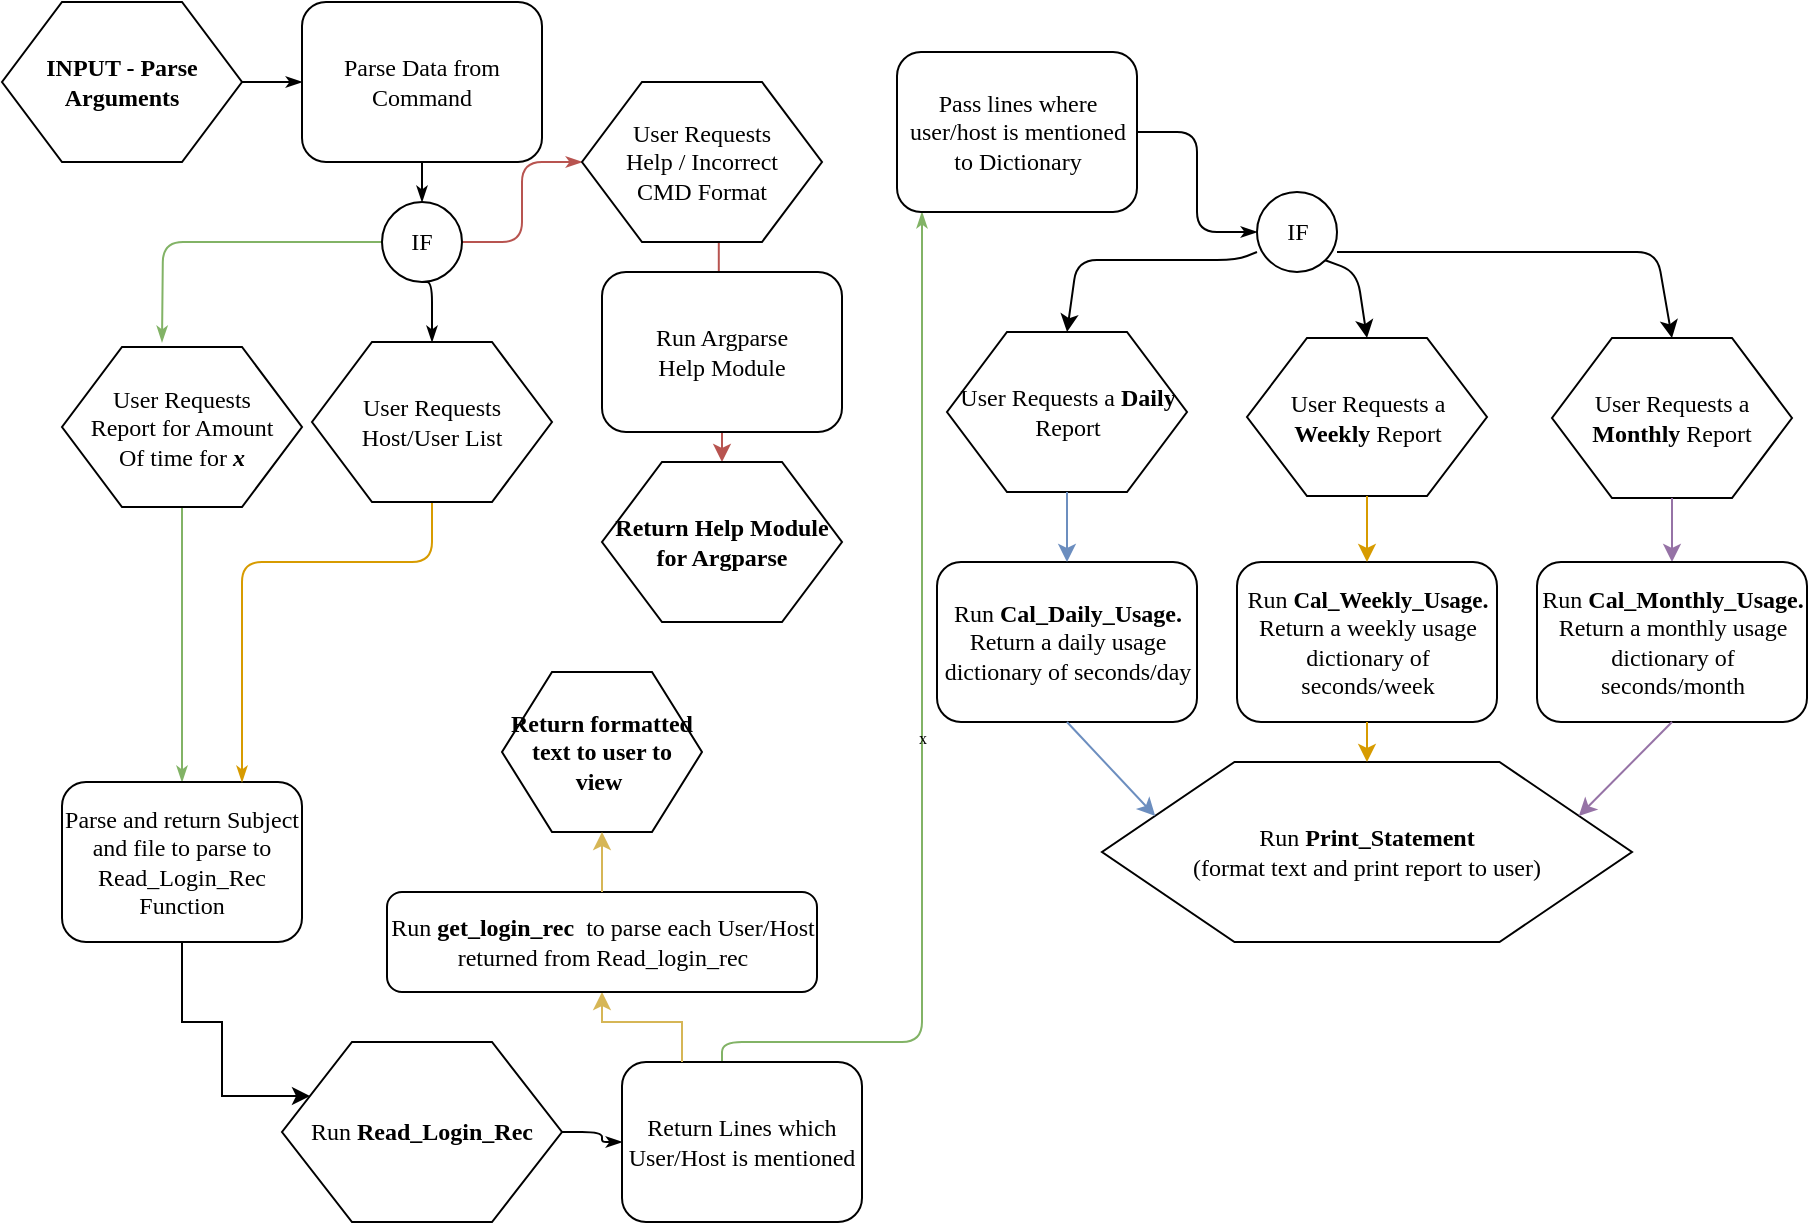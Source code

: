 <mxfile version="10.5.9"><diagram name="Page-1" id="8ce9d11a-91a2-4d17-14d8-a56ed91bf033"><mxGraphModel dx="1250" dy="540" grid="1" gridSize="10" guides="1" tooltips="1" connect="1" arrows="1" fold="1" page="1" pageScale="1" pageWidth="1100" pageHeight="850" background="#ffffff" math="0" shadow="0"><root><mxCell id="0"/><mxCell id="1" parent="0"/><mxCell id="17ea667e15c223fc-28" style="edgeStyle=orthogonalEdgeStyle;rounded=1;html=1;labelBackgroundColor=none;startArrow=none;startFill=0;startSize=5;endArrow=classicThin;endFill=1;endSize=5;jettySize=auto;orthogonalLoop=1;strokeColor=#000000;strokeWidth=1;fontFamily=Verdana;fontSize=8;fontColor=#000000;" parent="1" source="17ea667e15c223fc-1" target="17ea667e15c223fc-2" edge="1"><mxGeometry relative="1" as="geometry"/></mxCell><mxCell id="17ea667e15c223fc-1" value="INPUT - Parse&lt;br&gt;Arguments&lt;br&gt;" style="shape=hexagon;perimeter=hexagonPerimeter;whiteSpace=wrap;html=1;rounded=0;shadow=0;labelBackgroundColor=none;strokeColor=#000000;strokeWidth=1;fillColor=#ffffff;fontFamily=Verdana;fontSize=12;fontColor=#000000;align=center;fontStyle=1" parent="1" vertex="1"><mxGeometry x="30" y="60" width="120" height="80" as="geometry"/></mxCell><mxCell id="17ea667e15c223fc-29" style="edgeStyle=orthogonalEdgeStyle;rounded=1;html=1;labelBackgroundColor=none;startArrow=none;startFill=0;startSize=5;endArrow=classicThin;endFill=1;endSize=5;jettySize=auto;orthogonalLoop=1;strokeColor=#000000;strokeWidth=1;fontFamily=Verdana;fontSize=8;fontColor=#000000;" parent="1" source="17ea667e15c223fc-2" target="17ea667e15c223fc-3" edge="1"><mxGeometry relative="1" as="geometry"/></mxCell><mxCell id="17ea667e15c223fc-2" value="Parse Data from Command" style="rounded=1;whiteSpace=wrap;html=1;shadow=0;labelBackgroundColor=none;strokeColor=#000000;strokeWidth=1;fillColor=#ffffff;fontFamily=Verdana;fontSize=12;fontColor=#000000;align=center;" parent="1" vertex="1"><mxGeometry x="180" y="60" width="120" height="80" as="geometry"/></mxCell><mxCell id="17ea667e15c223fc-30" style="edgeStyle=orthogonalEdgeStyle;rounded=1;html=1;labelBackgroundColor=none;startArrow=none;startFill=0;startSize=5;endArrow=classicThin;endFill=1;endSize=5;jettySize=auto;orthogonalLoop=1;strokeColor=#b85450;strokeWidth=1;fontFamily=Verdana;fontSize=8;fontColor=#000000;fillColor=#f8cecc;" parent="1" source="17ea667e15c223fc-3" target="17ea667e15c223fc-5" edge="1"><mxGeometry relative="1" as="geometry"/></mxCell><mxCell id="17ea667e15c223fc-31" style="edgeStyle=orthogonalEdgeStyle;rounded=1;html=1;labelBackgroundColor=none;startArrow=none;startFill=0;startSize=5;endArrow=classicThin;endFill=1;endSize=5;jettySize=auto;orthogonalLoop=1;strokeColor=#82b366;strokeWidth=1;fontFamily=Verdana;fontSize=8;fontColor=#000000;fillColor=#d5e8d4;" parent="1" source="17ea667e15c223fc-3" edge="1"><mxGeometry relative="1" as="geometry"><mxPoint x="110" y="230" as="targetPoint"/></mxGeometry></mxCell><mxCell id="17ea667e15c223fc-3" value="IF" style="ellipse;whiteSpace=wrap;html=1;rounded=1;shadow=0;labelBackgroundColor=none;strokeColor=#000000;strokeWidth=1;fillColor=#ffffff;fontFamily=Verdana;fontSize=12;fontColor=#000000;align=center;" parent="1" vertex="1"><mxGeometry x="220" y="160" width="40" height="40" as="geometry"/></mxCell><mxCell id="GQEn4LYUJa_UTm3_EQWK-2" value="" style="edgeStyle=orthogonalEdgeStyle;rounded=0;orthogonalLoop=1;jettySize=auto;html=1;entryX=0.5;entryY=0;entryDx=0;entryDy=0;exitX=0.57;exitY=0.998;exitDx=0;exitDy=0;exitPerimeter=0;fillColor=#f8cecc;strokeColor=#b85450;" edge="1" parent="1" source="17ea667e15c223fc-5" target="GQEn4LYUJa_UTm3_EQWK-3"><mxGeometry relative="1" as="geometry"><mxPoint x="380" y="190" as="sourcePoint"/><mxPoint x="360" y="420" as="targetPoint"/></mxGeometry></mxCell><mxCell id="17ea667e15c223fc-8" value="Run Argparse&lt;br&gt;Help Module&lt;br&gt;" style="rounded=1;whiteSpace=wrap;html=1;shadow=0;labelBackgroundColor=none;strokeColor=#000000;strokeWidth=1;fillColor=#ffffff;fontFamily=Verdana;fontSize=12;fontColor=#000000;align=center;" parent="1" vertex="1"><mxGeometry x="330" y="195" width="120" height="80" as="geometry"/></mxCell><mxCell id="17ea667e15c223fc-41" style="edgeStyle=orthogonalEdgeStyle;rounded=1;html=1;labelBackgroundColor=none;startArrow=none;startFill=0;startSize=5;endArrow=classicThin;endFill=1;endSize=5;jettySize=auto;orthogonalLoop=1;strokeColor=#000000;strokeWidth=1;fontFamily=Verdana;fontSize=8;fontColor=#000000;" parent="1" source="17ea667e15c223fc-11" target="17ea667e15c223fc-12" edge="1"><mxGeometry relative="1" as="geometry"/></mxCell><mxCell id="17ea667e15c223fc-11" value="Run &lt;b&gt;Read_Login_Rec&lt;/b&gt;&lt;br&gt;" style="shape=hexagon;perimeter=hexagonPerimeter;whiteSpace=wrap;html=1;rounded=0;shadow=0;labelBackgroundColor=none;strokeColor=#000000;strokeWidth=1;fillColor=#ffffff;fontFamily=Verdana;fontSize=12;fontColor=#000000;align=center;" parent="1" vertex="1"><mxGeometry x="170" y="580" width="140" height="90" as="geometry"/></mxCell><mxCell id="17ea667e15c223fc-42" value="x" style="edgeStyle=orthogonalEdgeStyle;rounded=1;html=1;labelBackgroundColor=none;startArrow=none;startFill=0;startSize=5;endArrow=classicThin;endFill=1;endSize=5;jettySize=auto;orthogonalLoop=1;strokeColor=#82b366;strokeWidth=1;fontFamily=Verdana;fontSize=8;fontColor=#000000;fillColor=#d5e8d4;" parent="1" source="17ea667e15c223fc-12" target="17ea667e15c223fc-14" edge="1"><mxGeometry relative="1" as="geometry"><Array as="points"><mxPoint x="390" y="580"/><mxPoint x="490" y="580"/></Array><mxPoint x="540" y="100" as="targetPoint"/></mxGeometry></mxCell><mxCell id="17ea667e15c223fc-12" value="Return Lines which&lt;br&gt;User/Host is mentioned&lt;br&gt;" style="rounded=1;whiteSpace=wrap;html=1;shadow=0;labelBackgroundColor=none;strokeColor=#000000;strokeWidth=1;fillColor=#ffffff;fontFamily=Verdana;fontSize=12;fontColor=#000000;align=center;" parent="1" vertex="1"><mxGeometry x="340" y="590" width="120" height="80" as="geometry"/></mxCell><mxCell id="17ea667e15c223fc-44" style="edgeStyle=orthogonalEdgeStyle;rounded=1;html=1;labelBackgroundColor=none;startArrow=none;startFill=0;startSize=5;endArrow=classicThin;endFill=1;endSize=5;jettySize=auto;orthogonalLoop=1;strokeColor=#000000;strokeWidth=1;fontFamily=Verdana;fontSize=8;fontColor=#000000;" parent="1" source="17ea667e15c223fc-14" target="17ea667e15c223fc-15" edge="1"><mxGeometry relative="1" as="geometry"/></mxCell><mxCell id="17ea667e15c223fc-14" value="Pass lines where user/host is mentioned to Dictionary" style="rounded=1;whiteSpace=wrap;html=1;shadow=0;labelBackgroundColor=none;strokeColor=#000000;strokeWidth=1;fillColor=#ffffff;fontFamily=Verdana;fontSize=12;fontColor=#000000;align=center;" parent="1" vertex="1"><mxGeometry x="477.5" y="85" width="120" height="80" as="geometry"/></mxCell><mxCell id="17ea667e15c223fc-15" value="IF" style="ellipse;whiteSpace=wrap;html=1;rounded=1;shadow=0;labelBackgroundColor=none;strokeColor=#000000;strokeWidth=1;fillColor=#ffffff;fontFamily=Verdana;fontSize=12;fontColor=#000000;align=center;" parent="1" vertex="1"><mxGeometry x="657.5" y="155" width="40" height="40" as="geometry"/></mxCell><mxCell id="GQEn4LYUJa_UTm3_EQWK-3" value="Return Help Module for Argparse" style="shape=hexagon;perimeter=hexagonPerimeter;whiteSpace=wrap;html=1;rounded=0;shadow=0;labelBackgroundColor=none;strokeColor=#000000;strokeWidth=1;fillColor=#ffffff;fontFamily=Verdana;fontSize=12;fontColor=#000000;align=center;fontStyle=1" vertex="1" parent="1"><mxGeometry x="330" y="290" width="120" height="80" as="geometry"/></mxCell><mxCell id="GQEn4LYUJa_UTm3_EQWK-8" style="edgeStyle=orthogonalEdgeStyle;rounded=1;html=1;labelBackgroundColor=none;startArrow=none;startFill=0;startSize=5;endArrow=classicThin;endFill=1;endSize=5;jettySize=auto;orthogonalLoop=1;strokeColor=#82b366;strokeWidth=1;fontFamily=Verdana;fontSize=8;fontColor=#000000;fillColor=#d5e8d4;" edge="1" parent="1" source="GQEn4LYUJa_UTm3_EQWK-9" target="GQEn4LYUJa_UTm3_EQWK-11"><mxGeometry relative="1" as="geometry"/></mxCell><mxCell id="GQEn4LYUJa_UTm3_EQWK-9" value="User Requests&lt;br&gt;Report for Amount&lt;br&gt;Of time for &lt;b&gt;&lt;i&gt;x&lt;/i&gt;&lt;/b&gt;&lt;br&gt;" style="shape=hexagon;perimeter=hexagonPerimeter;whiteSpace=wrap;html=1;rounded=0;shadow=0;labelBackgroundColor=none;strokeColor=#000000;strokeWidth=1;fillColor=#ffffff;fontFamily=Verdana;fontSize=12;fontColor=#000000;align=center;" vertex="1" parent="1"><mxGeometry x="60" y="232.5" width="120" height="80" as="geometry"/></mxCell><mxCell id="GQEn4LYUJa_UTm3_EQWK-10" value="" style="edgeStyle=orthogonalEdgeStyle;rounded=0;orthogonalLoop=1;jettySize=auto;html=1;entryX=0;entryY=0.25;entryDx=0;entryDy=0;" edge="1" parent="1" source="GQEn4LYUJa_UTm3_EQWK-11" target="17ea667e15c223fc-11"><mxGeometry relative="1" as="geometry"><mxPoint x="160" y="630" as="targetPoint"/><Array as="points"><mxPoint x="120" y="570"/><mxPoint x="140" y="570"/><mxPoint x="140" y="607"/></Array></mxGeometry></mxCell><mxCell id="GQEn4LYUJa_UTm3_EQWK-11" value="Parse and return Subject and file to parse to Read_Login_Rec Function" style="rounded=1;whiteSpace=wrap;html=1;shadow=0;labelBackgroundColor=none;strokeColor=#000000;strokeWidth=1;fillColor=#ffffff;fontFamily=Verdana;fontSize=12;fontColor=#000000;align=center;" vertex="1" parent="1"><mxGeometry x="60" y="450" width="120" height="80" as="geometry"/></mxCell><mxCell id="GQEn4LYUJa_UTm3_EQWK-13" style="edgeStyle=orthogonalEdgeStyle;rounded=1;html=1;labelBackgroundColor=none;startArrow=none;startFill=0;startSize=5;endArrow=classicThin;endFill=1;endSize=5;jettySize=auto;orthogonalLoop=1;strokeColor=#d79b00;strokeWidth=1;fontFamily=Verdana;fontSize=8;fontColor=#000000;entryX=0.75;entryY=0;entryDx=0;entryDy=0;fillColor=#ffe6cc;" edge="1" parent="1" source="GQEn4LYUJa_UTm3_EQWK-14" target="GQEn4LYUJa_UTm3_EQWK-11"><mxGeometry relative="1" as="geometry"><mxPoint x="245" y="330" as="targetPoint"/><Array as="points"><mxPoint x="245" y="340"/><mxPoint x="150" y="340"/></Array></mxGeometry></mxCell><mxCell id="GQEn4LYUJa_UTm3_EQWK-14" value="User Requests&lt;br&gt;Host/User List&lt;br&gt;" style="shape=hexagon;perimeter=hexagonPerimeter;whiteSpace=wrap;html=1;rounded=0;shadow=0;labelBackgroundColor=none;strokeColor=#000000;strokeWidth=1;fillColor=#ffffff;fontFamily=Verdana;fontSize=12;fontColor=#000000;align=center;" vertex="1" parent="1"><mxGeometry x="185" y="230" width="120" height="80" as="geometry"/></mxCell><mxCell id="17ea667e15c223fc-5" value="User Requests&lt;br&gt;Help / Incorrect&lt;br&gt;CMD Format&lt;br&gt;" style="shape=hexagon;perimeter=hexagonPerimeter;whiteSpace=wrap;html=1;rounded=0;shadow=0;labelBackgroundColor=none;strokeColor=#000000;strokeWidth=1;fillColor=#ffffff;fontFamily=Verdana;fontSize=12;fontColor=#000000;align=center;" parent="1" vertex="1"><mxGeometry x="320" y="100" width="120" height="80" as="geometry"/></mxCell><mxCell id="GQEn4LYUJa_UTm3_EQWK-19" style="edgeStyle=orthogonalEdgeStyle;rounded=1;html=1;labelBackgroundColor=none;startArrow=none;startFill=0;startSize=5;endArrow=classicThin;endFill=1;endSize=5;jettySize=auto;orthogonalLoop=1;strokeColor=#000000;strokeWidth=1;fontFamily=Verdana;fontSize=8;fontColor=#000000;exitX=0.5;exitY=1;exitDx=0;exitDy=0;entryX=0.5;entryY=0;entryDx=0;entryDy=0;" edge="1" parent="1" source="17ea667e15c223fc-3" target="GQEn4LYUJa_UTm3_EQWK-14"><mxGeometry relative="1" as="geometry"><mxPoint x="230" y="190" as="sourcePoint"/><mxPoint x="120" y="240" as="targetPoint"/></mxGeometry></mxCell><mxCell id="GQEn4LYUJa_UTm3_EQWK-20" value="" style="edgeStyle=orthogonalEdgeStyle;rounded=0;orthogonalLoop=1;jettySize=auto;html=1;exitX=0.25;exitY=0;exitDx=0;exitDy=0;fillColor=#fff2cc;strokeColor=#d6b656;entryX=0.5;entryY=1;entryDx=0;entryDy=0;" edge="1" parent="1" source="17ea667e15c223fc-12" target="GQEn4LYUJa_UTm3_EQWK-23"><mxGeometry relative="1" as="geometry"><mxPoint x="330" y="540" as="targetPoint"/><mxPoint x="130" y="540" as="sourcePoint"/></mxGeometry></mxCell><mxCell id="GQEn4LYUJa_UTm3_EQWK-22" value="Return formatted text to user to view&amp;nbsp;" style="shape=hexagon;perimeter=hexagonPerimeter;whiteSpace=wrap;html=1;rounded=0;shadow=0;labelBackgroundColor=none;strokeColor=#000000;strokeWidth=1;fillColor=#ffffff;fontFamily=Verdana;fontSize=12;fontColor=#000000;align=center;fontStyle=1" vertex="1" parent="1"><mxGeometry x="280" y="395" width="100" height="80" as="geometry"/></mxCell><mxCell id="GQEn4LYUJa_UTm3_EQWK-23" value="Run &lt;b&gt;get_login_rec&lt;/b&gt;&amp;nbsp;&amp;nbsp;to parse each User/Host returned from Read_login_rec" style="rounded=1;whiteSpace=wrap;html=1;shadow=0;labelBackgroundColor=none;strokeColor=#000000;strokeWidth=1;fillColor=#ffffff;fontFamily=Verdana;fontSize=12;fontColor=#000000;align=center;" vertex="1" parent="1"><mxGeometry x="222.5" y="505" width="215" height="50" as="geometry"/></mxCell><mxCell id="GQEn4LYUJa_UTm3_EQWK-26" value="" style="edgeStyle=orthogonalEdgeStyle;rounded=0;orthogonalLoop=1;jettySize=auto;html=1;exitX=0.5;exitY=0;exitDx=0;exitDy=0;fillColor=#fff2cc;strokeColor=#d6b656;entryX=0.5;entryY=1;entryDx=0;entryDy=0;" edge="1" parent="1" source="GQEn4LYUJa_UTm3_EQWK-23" target="GQEn4LYUJa_UTm3_EQWK-22"><mxGeometry relative="1" as="geometry"><mxPoint x="340" y="550" as="targetPoint"/><mxPoint x="370" y="620" as="sourcePoint"/></mxGeometry></mxCell><mxCell id="GQEn4LYUJa_UTm3_EQWK-30" value="User Requests a &lt;b&gt;Daily &lt;/b&gt;Report&lt;br&gt;" style="shape=hexagon;perimeter=hexagonPerimeter;whiteSpace=wrap;html=1;rounded=0;shadow=0;labelBackgroundColor=none;strokeColor=#000000;strokeWidth=1;fillColor=#ffffff;fontFamily=Verdana;fontSize=12;fontColor=#000000;align=center;" vertex="1" parent="1"><mxGeometry x="502.5" y="225" width="120" height="80" as="geometry"/></mxCell><mxCell id="GQEn4LYUJa_UTm3_EQWK-31" value="User Requests a &lt;b&gt;Weekly &lt;/b&gt;Report&lt;br&gt;" style="shape=hexagon;perimeter=hexagonPerimeter;whiteSpace=wrap;html=1;rounded=0;shadow=0;labelBackgroundColor=none;strokeColor=#000000;strokeWidth=1;fillColor=#ffffff;fontFamily=Verdana;fontSize=12;fontColor=#000000;align=center;" vertex="1" parent="1"><mxGeometry x="652.5" y="228" width="120" height="79" as="geometry"/></mxCell><mxCell id="GQEn4LYUJa_UTm3_EQWK-32" value="User Requests a &lt;b&gt;Monthly&amp;nbsp;&lt;/b&gt;Report&lt;br&gt;" style="shape=hexagon;perimeter=hexagonPerimeter;whiteSpace=wrap;html=1;rounded=0;shadow=0;labelBackgroundColor=none;strokeColor=#000000;strokeWidth=1;fillColor=#ffffff;fontFamily=Verdana;fontSize=12;fontColor=#000000;align=center;" vertex="1" parent="1"><mxGeometry x="805" y="228" width="120" height="80" as="geometry"/></mxCell><mxCell id="GQEn4LYUJa_UTm3_EQWK-33" value="" style="endArrow=classic;html=1;entryX=0.5;entryY=0;entryDx=0;entryDy=0;" edge="1" parent="1" target="GQEn4LYUJa_UTm3_EQWK-30"><mxGeometry width="50" height="50" relative="1" as="geometry"><mxPoint x="657.5" y="185" as="sourcePoint"/><mxPoint x="672.5" y="330" as="targetPoint"/><Array as="points"><mxPoint x="647.5" y="189"/><mxPoint x="617.5" y="189"/><mxPoint x="567.5" y="189"/></Array></mxGeometry></mxCell><mxCell id="GQEn4LYUJa_UTm3_EQWK-34" value="" style="endArrow=classic;html=1;exitX=1;exitY=1;exitDx=0;exitDy=0;entryX=0.5;entryY=0;entryDx=0;entryDy=0;" edge="1" parent="1" source="17ea667e15c223fc-15" target="GQEn4LYUJa_UTm3_EQWK-31"><mxGeometry width="50" height="50" relative="1" as="geometry"><mxPoint x="673.5" y="199" as="sourcePoint"/><mxPoint x="577.5" y="235" as="targetPoint"/><Array as="points"><mxPoint x="707.5" y="195"/></Array></mxGeometry></mxCell><mxCell id="GQEn4LYUJa_UTm3_EQWK-35" value="" style="endArrow=classic;html=1;entryX=0.5;entryY=0;entryDx=0;entryDy=0;" edge="1" parent="1" target="GQEn4LYUJa_UTm3_EQWK-32"><mxGeometry width="50" height="50" relative="1" as="geometry"><mxPoint x="697.5" y="185" as="sourcePoint"/><mxPoint x="717.5" y="235" as="targetPoint"/><Array as="points"><mxPoint x="857.5" y="185"/></Array></mxGeometry></mxCell><mxCell id="GQEn4LYUJa_UTm3_EQWK-36" value="Run &lt;b&gt;Cal_Daily_Usage.&lt;br&gt;&lt;/b&gt;Return a daily usage dictionary of seconds/day&lt;br&gt;" style="rounded=1;whiteSpace=wrap;html=1;shadow=0;labelBackgroundColor=none;strokeColor=#000000;strokeWidth=1;fillColor=#ffffff;fontFamily=Verdana;fontSize=12;fontColor=#000000;align=center;" vertex="1" parent="1"><mxGeometry x="497.5" y="340" width="130" height="80" as="geometry"/></mxCell><mxCell id="GQEn4LYUJa_UTm3_EQWK-37" value="Run &lt;b&gt;&lt;font style=&quot;font-size: 11.5px&quot;&gt;Cal_Weekly_Usage&lt;/font&gt;.&lt;br&gt;&lt;/b&gt;Return a weekly usage dictionary of seconds/week&lt;br&gt;" style="rounded=1;whiteSpace=wrap;html=1;shadow=0;labelBackgroundColor=none;strokeColor=#000000;strokeWidth=1;fillColor=#ffffff;fontFamily=Verdana;fontSize=12;fontColor=#000000;align=center;" vertex="1" parent="1"><mxGeometry x="647.5" y="340" width="130" height="80" as="geometry"/></mxCell><mxCell id="GQEn4LYUJa_UTm3_EQWK-43" value="" style="edgeStyle=orthogonalEdgeStyle;rounded=0;orthogonalLoop=1;jettySize=auto;html=1;fillColor=#e1d5e7;strokeColor=#9673a6;" edge="1" parent="1" source="GQEn4LYUJa_UTm3_EQWK-32" target="GQEn4LYUJa_UTm3_EQWK-38"><mxGeometry relative="1" as="geometry"/></mxCell><mxCell id="GQEn4LYUJa_UTm3_EQWK-38" value="Run &lt;b&gt;Cal_Monthly_Usage.&lt;br&gt;&lt;/b&gt;Return a monthly usage dictionary of seconds/month&lt;br&gt;" style="rounded=1;whiteSpace=wrap;html=1;shadow=0;labelBackgroundColor=none;strokeColor=#000000;strokeWidth=1;fillColor=#ffffff;fontFamily=Verdana;fontSize=12;fontColor=#000000;align=center;" vertex="1" parent="1"><mxGeometry x="797.5" y="340" width="135" height="80" as="geometry"/></mxCell><mxCell id="GQEn4LYUJa_UTm3_EQWK-39" value="" style="endArrow=classic;html=1;exitX=0.5;exitY=1;exitDx=0;exitDy=0;entryX=0.5;entryY=0;entryDx=0;entryDy=0;fillColor=#dae8fc;strokeColor=#6c8ebf;" edge="1" parent="1" source="GQEn4LYUJa_UTm3_EQWK-30" target="GQEn4LYUJa_UTm3_EQWK-36"><mxGeometry width="50" height="50" relative="1" as="geometry"><mxPoint x="701.5" y="199" as="sourcePoint"/><mxPoint x="722.5" y="238" as="targetPoint"/><Array as="points"/></mxGeometry></mxCell><mxCell id="GQEn4LYUJa_UTm3_EQWK-41" value="" style="endArrow=classic;html=1;exitX=0.5;exitY=1;exitDx=0;exitDy=0;entryX=0.5;entryY=0;entryDx=0;entryDy=0;fillColor=#ffe6cc;strokeColor=#d79b00;" edge="1" parent="1" source="GQEn4LYUJa_UTm3_EQWK-31" target="GQEn4LYUJa_UTm3_EQWK-37"><mxGeometry width="50" height="50" relative="1" as="geometry"><mxPoint x="572.5" y="315" as="sourcePoint"/><mxPoint x="572.5" y="350" as="targetPoint"/><Array as="points"/></mxGeometry></mxCell><mxCell id="GQEn4LYUJa_UTm3_EQWK-49" value="&lt;span style=&quot;font-weight: normal&quot;&gt;Run &lt;/span&gt;Print_Statement&lt;span style=&quot;font-weight: 400&quot;&gt;&lt;br&gt;&lt;/span&gt;&lt;span style=&quot;font-weight: normal&quot;&gt;(format text and print report to user)&lt;/span&gt;" style="shape=hexagon;perimeter=hexagonPerimeter;whiteSpace=wrap;html=1;rounded=0;shadow=0;labelBackgroundColor=none;strokeColor=#000000;strokeWidth=1;fillColor=#ffffff;fontFamily=Verdana;fontSize=12;fontColor=#000000;align=center;fontStyle=1" vertex="1" parent="1"><mxGeometry x="580" y="440" width="265" height="90" as="geometry"/></mxCell><mxCell id="GQEn4LYUJa_UTm3_EQWK-51" value="" style="endArrow=classic;html=1;exitX=0.5;exitY=1;exitDx=0;exitDy=0;entryX=0;entryY=0.25;entryDx=0;entryDy=0;fillColor=#dae8fc;strokeColor=#6c8ebf;" edge="1" parent="1" source="GQEn4LYUJa_UTm3_EQWK-36" target="GQEn4LYUJa_UTm3_EQWK-49"><mxGeometry width="50" height="50" relative="1" as="geometry"><mxPoint x="572.5" y="315" as="sourcePoint"/><mxPoint x="572.5" y="350" as="targetPoint"/><Array as="points"/></mxGeometry></mxCell><mxCell id="GQEn4LYUJa_UTm3_EQWK-52" value="" style="endArrow=classic;html=1;exitX=0.5;exitY=1;exitDx=0;exitDy=0;entryX=0.5;entryY=0;entryDx=0;entryDy=0;fillColor=#ffe6cc;strokeColor=#d79b00;" edge="1" parent="1" source="GQEn4LYUJa_UTm3_EQWK-37" target="GQEn4LYUJa_UTm3_EQWK-49"><mxGeometry width="50" height="50" relative="1" as="geometry"><mxPoint x="572.5" y="430" as="sourcePoint"/><mxPoint x="623.5" y="507" as="targetPoint"/><Array as="points"/></mxGeometry></mxCell><mxCell id="GQEn4LYUJa_UTm3_EQWK-53" value="" style="endArrow=classic;html=1;exitX=0.5;exitY=1;exitDx=0;exitDy=0;entryX=1;entryY=0.25;entryDx=0;entryDy=0;fillColor=#e1d5e7;strokeColor=#9673a6;" edge="1" parent="1" source="GQEn4LYUJa_UTm3_EQWK-38" target="GQEn4LYUJa_UTm3_EQWK-49"><mxGeometry width="50" height="50" relative="1" as="geometry"><mxPoint x="722.5" y="430" as="sourcePoint"/><mxPoint x="730.5" y="480" as="targetPoint"/><Array as="points"/></mxGeometry></mxCell></root></mxGraphModel></diagram></mxfile>